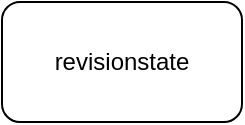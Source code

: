 <mxfile version="21.6.3" type="github">
  <diagram name="Página-1" id="JGZdWdkiGXZ8GVbO1Jjv">
    <mxGraphModel dx="796" dy="477" grid="1" gridSize="10" guides="1" tooltips="1" connect="1" arrows="1" fold="1" page="1" pageScale="1" pageWidth="827" pageHeight="1169" math="0" shadow="0">
      <root>
        <mxCell id="0" />
        <mxCell id="1" parent="0" />
        <mxCell id="TzTGAeHUUz_SJ4FdD0Ei-1" value="revisionstate" style="rounded=1;whiteSpace=wrap;html=1;" vertex="1" parent="1">
          <mxGeometry x="130" y="50" width="120" height="60" as="geometry" />
        </mxCell>
      </root>
    </mxGraphModel>
  </diagram>
</mxfile>
